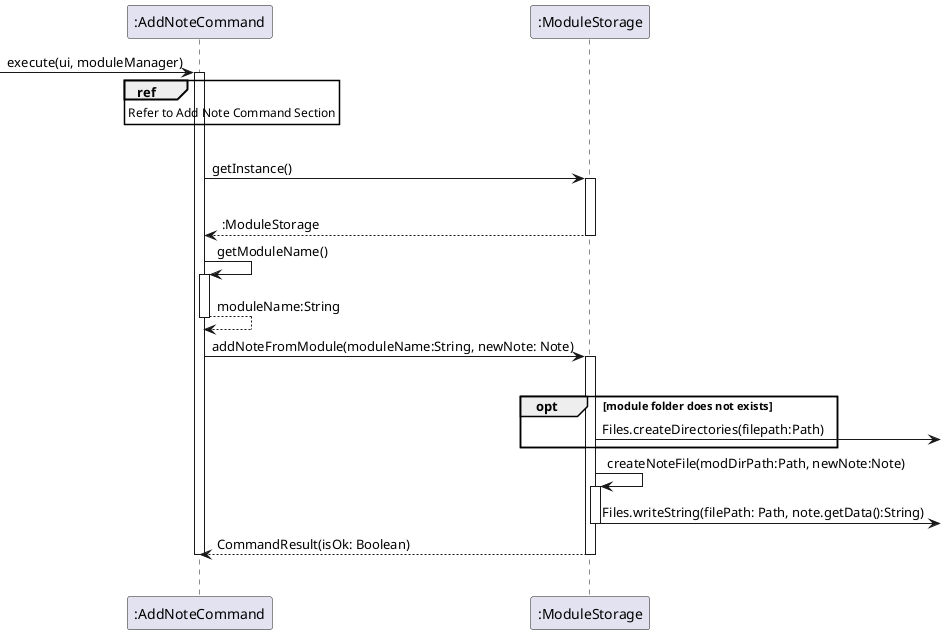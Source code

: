 @startuml
'https://plantuml.com/sequence-diagram

participant ":AddNoteCommand" as AddNoteCommand
participant ":ModuleStorage" as ModuleStorage

-> AddNoteCommand : execute(ui, moduleManager)
activate AddNoteCommand
  ref over AddNoteCommand
    Refer to Add Note Command Section
  end
    |||
  AddNoteCommand -> ModuleStorage : getInstance()
  activate ModuleStorage
    |||
    return :ModuleStorage
  AddNoteCommand -> AddNoteCommand : getModuleName()
  activate AddNoteCommand
  return moduleName:String
  AddNoteCommand -> ModuleStorage : addNoteFromModule(moduleName:String, newNote: Note)
  activate ModuleStorage
    |||
    opt module folder does not exists
      ModuleStorage -> : Files.createDirectories(filepath:Path)
    end
    ModuleStorage -> ModuleStorage :createNoteFile(modDirPath:Path, newNote:Note)
    activate ModuleStorage
    ModuleStorage -> : Files.writeString(filePath: Path, note.getData():String)
  Deactivate ModuleStorage

return CommandResult(isOk: Boolean)
Deactivate AddNoteCommand
|||
@enduml
